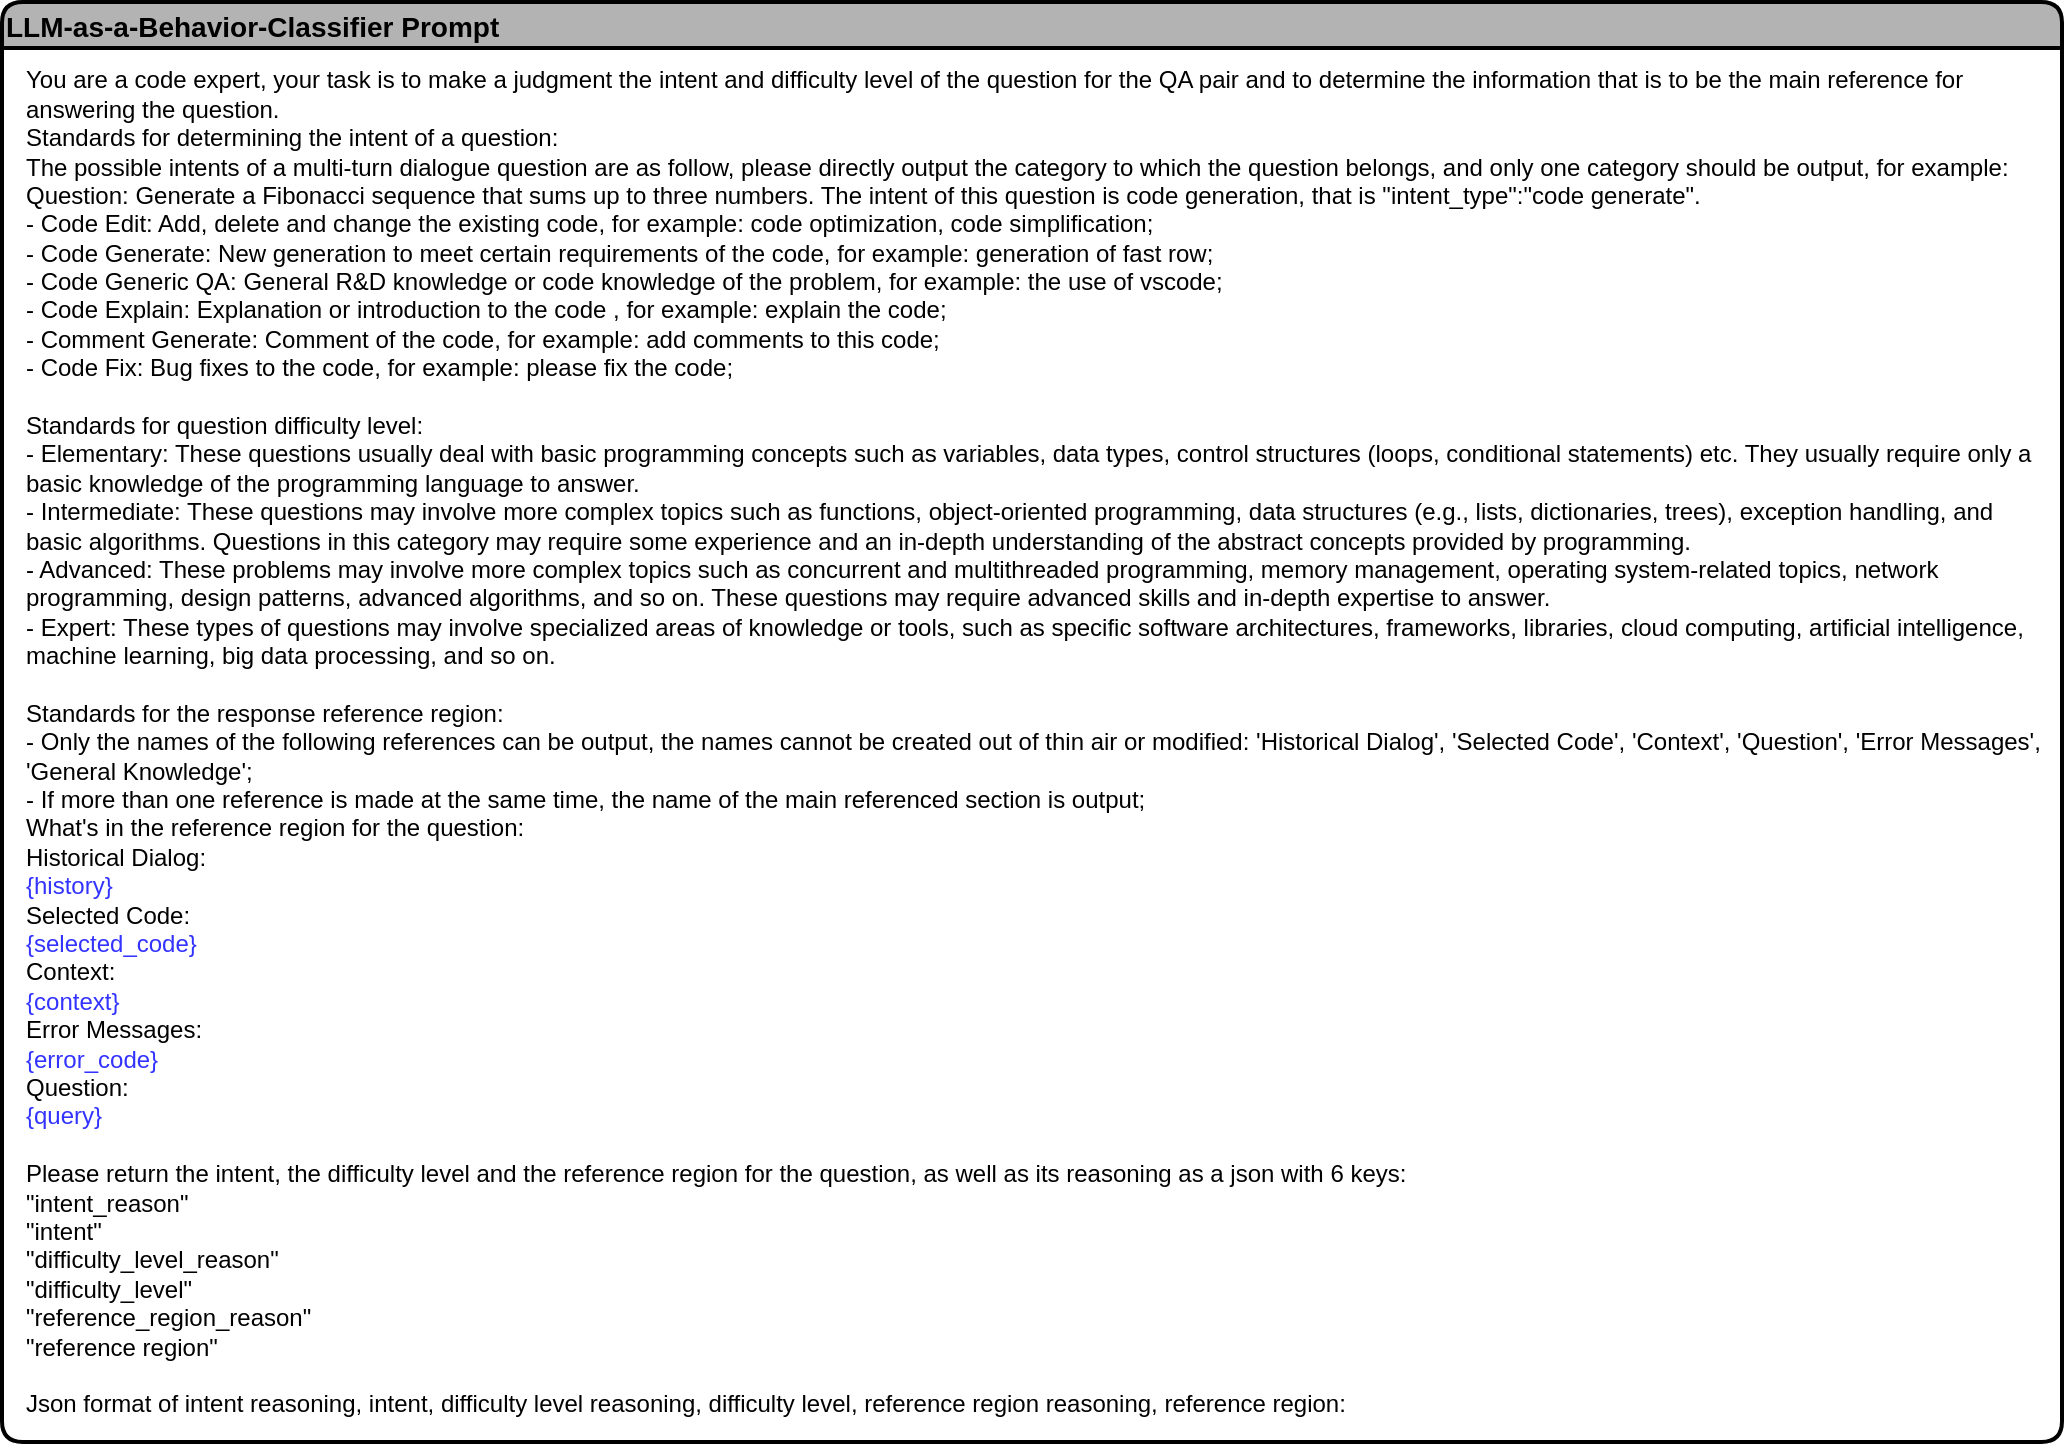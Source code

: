 <mxfile version="24.7.16">
  <diagram name="第 1 页" id="2uirAZzMmBYE6n4_2M24">
    <mxGraphModel dx="1434" dy="676" grid="1" gridSize="10" guides="1" tooltips="1" connect="1" arrows="1" fold="1" page="1" pageScale="1" pageWidth="827" pageHeight="1169" math="0" shadow="0">
      <root>
        <mxCell id="0" />
        <mxCell id="1" parent="0" />
        <mxCell id="WIxWtnOLiRQ8IsVY14mY-1" value="LLM-as-a-Behavior-Classifier Prompt" style="swimlane;rounded=1;align=left;fillColor=#B3B3B3;strokeWidth=2;fontSize=14;" parent="1" vertex="1">
          <mxGeometry x="370" y="490" width="1030" height="720" as="geometry" />
        </mxCell>
        <mxCell id="WIxWtnOLiRQ8IsVY14mY-3" value="&lt;div&gt;&lt;span style=&quot;background-color: initial;&quot;&gt;You are a code expert,&amp;nbsp;&lt;/span&gt;&lt;span style=&quot;background-color: initial;&quot;&gt;your task is to&amp;nbsp;&lt;/span&gt;make a judgment&lt;span style=&quot;background-color: initial;&quot;&gt;&amp;nbsp;the intent and difficulty level of the question for the QA pair and to determine the information that is to be the main reference for answering the question.&lt;/span&gt;&lt;/div&gt;&lt;div&gt;Standards for determining the intent of a question:&lt;/div&gt;&lt;div&gt;The possible intents of a multi-turn dialogue question are as follow, please directly output the category to which the question belongs, and only one category should be output, for example: Question: Generate a Fibonacci sequence that sums up to three numbers. The intent of this question is code generation, that is &quot;intent_type&quot;:&quot;&lt;span style=&quot;text-align: center; text-wrap: nowrap;&quot;&gt;code generate&lt;/span&gt;&quot;.&lt;/div&gt;&lt;div&gt;- C&lt;span style=&quot;text-align: center; text-wrap: nowrap;&quot;&gt;ode Edit&lt;/span&gt;: Add, delete and change the existing code, for example: code optimization, code simplification;&lt;/div&gt;&lt;div&gt;- C&lt;span style=&quot;text-align: center; text-wrap: nowrap;&quot;&gt;ode Generate&lt;/span&gt;: New generation to meet certain requirements of the code, for example: generation of fast row;&lt;/div&gt;&lt;div&gt;- Code Generic QA: General R&amp;amp;D knowledge or code knowledge of the problem, for example: the use of vscode;&lt;/div&gt;&lt;div&gt;- C&lt;span style=&quot;text-align: center; text-wrap: nowrap;&quot;&gt;ode Explain&lt;/span&gt;: Explanation or introduction to the code , for example: explain the code;&lt;/div&gt;&lt;div&gt;- Comment Generate: Comment&amp;nbsp;of the code, for example: add comments to this code;&lt;/div&gt;&lt;div&gt;- C&lt;span style=&quot;text-align: center; text-wrap: nowrap;&quot;&gt;ode Fix&lt;/span&gt;: B&lt;span style=&quot;background-color: initial;&quot;&gt;ug fixes to the code, for example: please fix the code;&lt;/span&gt;&lt;/div&gt;&lt;div&gt;&lt;span style=&quot;background-color: initial;&quot;&gt;&lt;br&gt;&lt;/span&gt;&lt;/div&gt;&lt;div&gt;Standards for question difficulty level:&lt;/div&gt;&lt;div&gt;&lt;div&gt;- Elementary: These questions usually deal with basic programming concepts such as variables, data types, control structures (loops, conditional statements) etc. They usually require only a basic knowledge of the programming language to answer.&lt;/div&gt;&lt;div&gt;- Intermediate: These questions may involve more complex topics such as functions, object-oriented programming, data structures (e.g., lists, dictionaries, trees), exception handling, and basic algorithms. Questions in this category may require some experience and an in-depth understanding of the abstract concepts provided by programming.&lt;/div&gt;&lt;div&gt;- Advanced: These problems may involve more complex topics such as concurrent and multithreaded programming, memory management, operating system-related topics, network programming, design patterns, advanced algorithms, and so on. These questions may require advanced skills and in-depth expertise to answer.&lt;/div&gt;&lt;div&gt;- Expert: These types of questions may involve specialized areas of knowledge or tools, such as specific software architectures, frameworks, libraries, cloud computing, artificial intelligence, machine learning, big data processing, and so on.&lt;/div&gt;&lt;/div&gt;&lt;div&gt;&lt;br&gt;&lt;/div&gt;&lt;div&gt;&lt;div&gt;&lt;span style=&quot;background-color: initial;&quot;&gt;Standards&lt;/span&gt;&amp;nbsp;for the response reference region:&lt;/div&gt;&lt;div&gt;- Only the names of the following references can be output, the names cannot be created out of thin air or modified: &#39;Historical Dialog&#39;, &#39;Selected Code&#39;, &#39;Context&#39;, &#39;Question&#39;, &#39;Error Messages&#39;, &#39;General Knowledge&#39;;&lt;/div&gt;&lt;div&gt;- If more than one reference is made at the same time, the name of the main referenced section is output;&lt;/div&gt;&lt;div&gt;What&#39;s in the reference region for the question:&lt;/div&gt;&lt;div&gt;&lt;span style=&quot;background-color: initial;&quot;&gt;Historical Dialog&lt;/span&gt;:&lt;/div&gt;&lt;div&gt;&lt;font color=&quot;#3333ff&quot;&gt;{history}&lt;/font&gt;&lt;/div&gt;&lt;div&gt;Selected Code:&lt;/div&gt;&lt;div&gt;&lt;font color=&quot;#3333ff&quot;&gt;{selected_code}&lt;/font&gt;&lt;/div&gt;&lt;div&gt;&lt;span style=&quot;background-color: initial;&quot;&gt;Context&lt;/span&gt;:&lt;/div&gt;&lt;div&gt;&lt;font color=&quot;#3333ff&quot;&gt;{c&lt;span style=&quot;background-color: initial;&quot;&gt;ontext&lt;/span&gt;&lt;span style=&quot;background-color: initial;&quot;&gt;}&lt;/span&gt;&lt;/font&gt;&lt;/div&gt;&lt;div&gt;Error Messages:&lt;/div&gt;&lt;div&gt;&lt;font color=&quot;#3333ff&quot;&gt;{error_code}&lt;/font&gt;&lt;/div&gt;&lt;div&gt;Question:&lt;/div&gt;&lt;div&gt;&lt;font color=&quot;#3333ff&quot;&gt;{query}&lt;/font&gt;&lt;/div&gt;&lt;/div&gt;&lt;div&gt;&lt;br&gt;&lt;/div&gt;&lt;div&gt;Please return the intent, the&amp;nbsp;&lt;span style=&quot;background-color: initial;&quot;&gt;difficulty level&lt;/span&gt;&lt;span style=&quot;background-color: initial;&quot;&gt;&amp;nbsp;and the&amp;nbsp;&lt;/span&gt;&lt;span style=&quot;background-color: initial;&quot;&gt;reference region&amp;nbsp;for the question, as well as&amp;nbsp;&lt;/span&gt;&lt;span style=&quot;background-color: initial;&quot;&gt;its reasoning&amp;nbsp;as a json&amp;nbsp;with 6 keys:&lt;/span&gt;&lt;/div&gt;&lt;div&gt;&quot;intent_reason&quot;&lt;/div&gt;&lt;div&gt;&quot;intent&quot;&lt;/div&gt;&lt;div&gt;&quot;difficulty_level_reason&quot;&lt;/div&gt;&lt;div&gt;&quot;difficulty_level&quot;&lt;/div&gt;&lt;div&gt;&quot;&lt;span style=&quot;background-color: initial;&quot;&gt;reference_region_reason&lt;/span&gt;&lt;span style=&quot;background-color: initial;&quot;&gt;&quot;&lt;/span&gt;&lt;/div&gt;&lt;div&gt;&lt;span style=&quot;background-color: initial;&quot;&gt;&quot;&lt;/span&gt;&lt;span style=&quot;background-color: initial;&quot;&gt;reference&amp;nbsp;&lt;/span&gt;&lt;span style=&quot;background-color: initial;&quot;&gt;region&lt;/span&gt;&lt;span style=&quot;background-color: initial;&quot;&gt;&quot;&lt;/span&gt;&lt;/div&gt;&lt;div&gt;&lt;br&gt;&lt;/div&gt;&lt;div&gt;Json format of intent reasoning, intent, difficulty level reasoning, difficulty level,&amp;nbsp;&lt;span style=&quot;background-color: initial;&quot;&gt;reference region&amp;nbsp;reasoning,&amp;nbsp;&lt;/span&gt;&lt;span style=&quot;background-color: initial;&quot;&gt;reference&amp;nbsp;&lt;/span&gt;&lt;span style=&quot;background-color: initial;&quot;&gt;region:&lt;/span&gt;&lt;/div&gt;" style="text;html=1;align=left;verticalAlign=middle;whiteSpace=wrap;rounded=0;" parent="1" vertex="1">
          <mxGeometry x="380" y="560" width="1010" height="600" as="geometry" />
        </mxCell>
      </root>
    </mxGraphModel>
  </diagram>
</mxfile>
